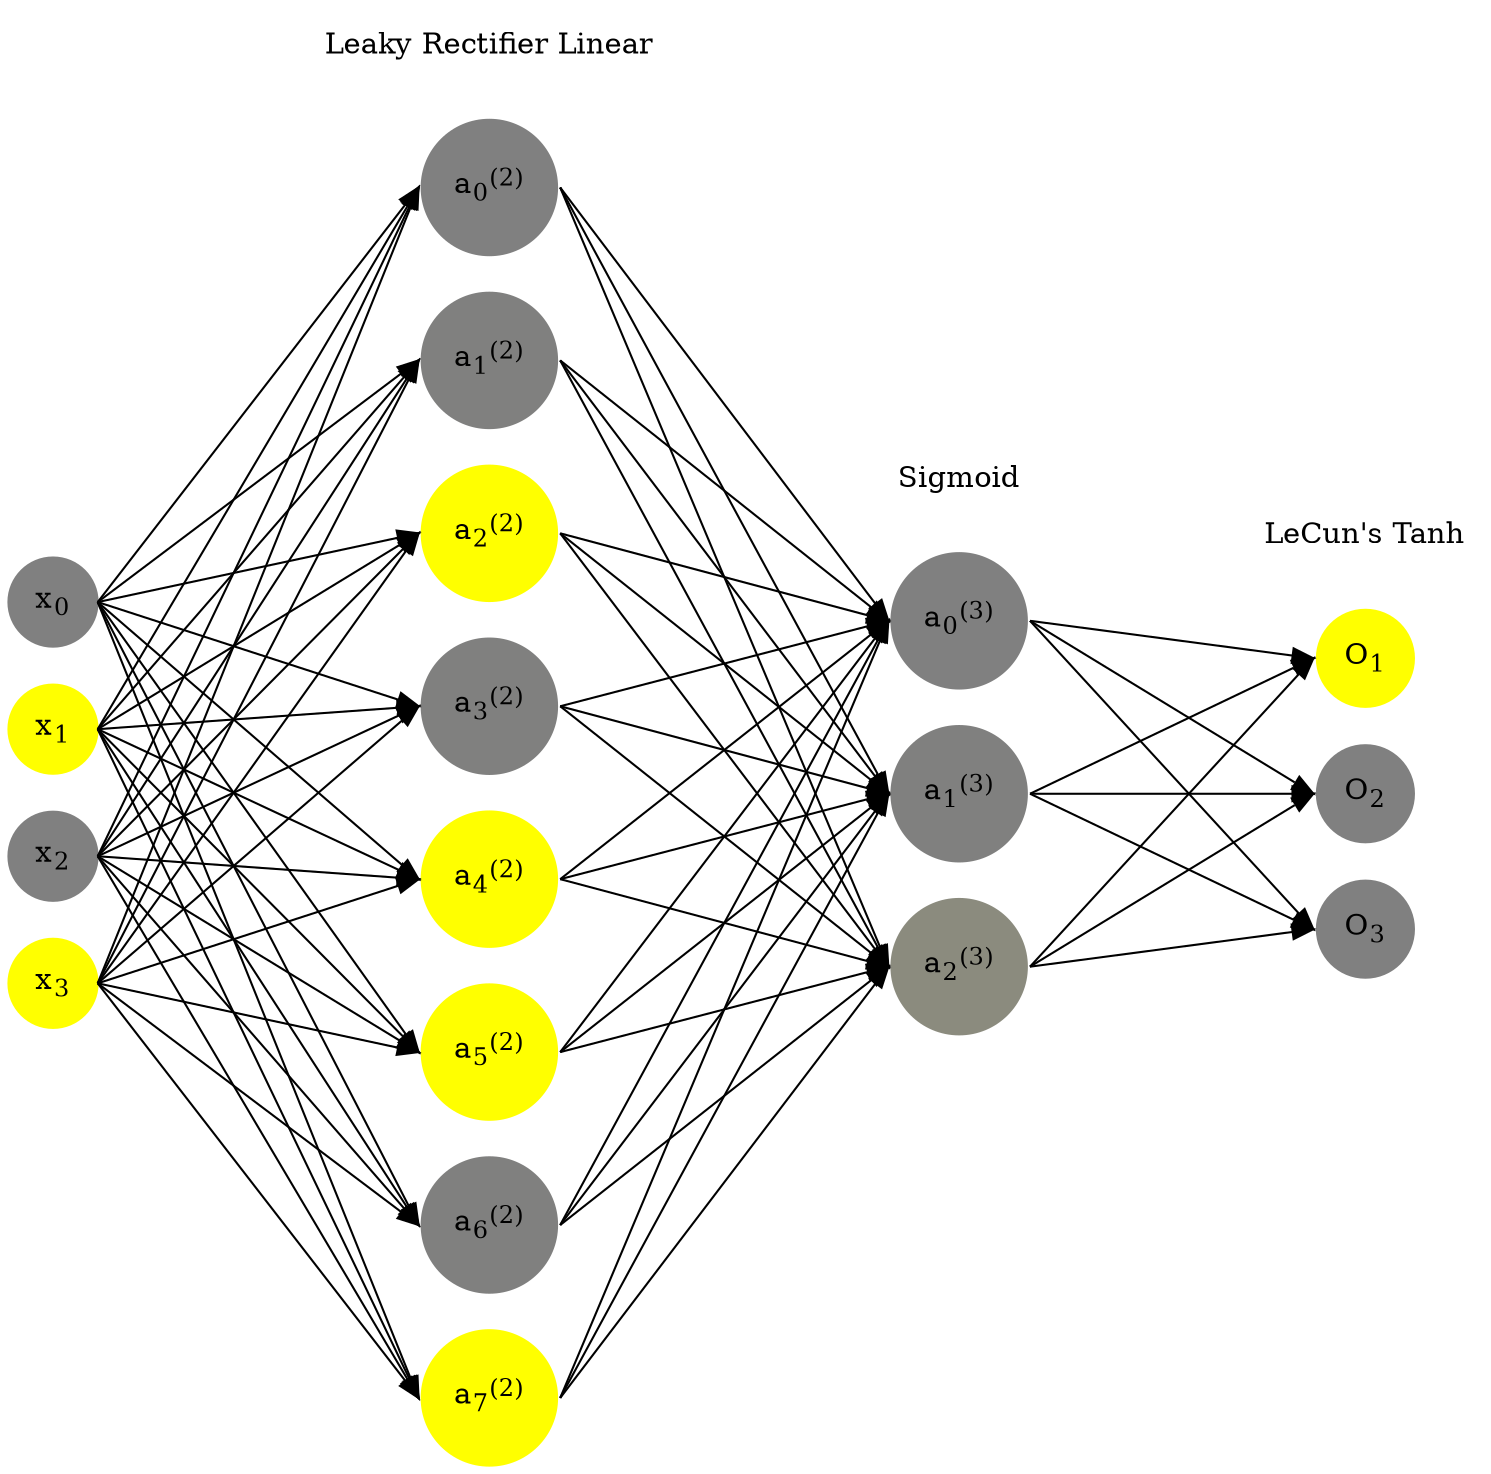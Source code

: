 digraph G {
	rankdir = LR;
	splines=false;
	edge[style=invis];
	ranksep= 1.4;
	{
	node [shape=circle, color="0.1667, 0.0, 0.5", style=filled, fillcolor="0.1667, 0.0, 0.5"];
	x0 [label=<x<sub>0</sub>>];
	}
	{
	node [shape=circle, color="0.1667, 1.0, 1.0", style=filled, fillcolor="0.1667, 1.0, 1.0"];
	x1 [label=<x<sub>1</sub>>];
	}
	{
	node [shape=circle, color="0.1667, 0.0, 0.5", style=filled, fillcolor="0.1667, 0.0, 0.5"];
	x2 [label=<x<sub>2</sub>>];
	}
	{
	node [shape=circle, color="0.1667, 1.0, 1.0", style=filled, fillcolor="0.1667, 1.0, 1.0"];
	x3 [label=<x<sub>3</sub>>];
	}
	{
	node [shape=circle, color="0.1667, 0.000567, 0.500284", style=filled, fillcolor="0.1667, 0.000567, 0.500284"];
	a02 [label=<a<sub>0</sub><sup>(2)</sup>>];
	}
	{
	node [shape=circle, color="0.1667, 0.000500, 0.500250", style=filled, fillcolor="0.1667, 0.000500, 0.500250"];
	a12 [label=<a<sub>1</sub><sup>(2)</sup>>];
	}
	{
	node [shape=circle, color="0.1667, 2.803451, 1.901726", style=filled, fillcolor="0.1667, 2.803451, 1.901726"];
	a22 [label=<a<sub>2</sub><sup>(2)</sup>>];
	}
	{
	node [shape=circle, color="0.1667, 0.001076, 0.500538", style=filled, fillcolor="0.1667, 0.001076, 0.500538"];
	a32 [label=<a<sub>3</sub><sup>(2)</sup>>];
	}
	{
	node [shape=circle, color="0.1667, 1.528730, 1.264365", style=filled, fillcolor="0.1667, 1.528730, 1.264365"];
	a42 [label=<a<sub>4</sub><sup>(2)</sup>>];
	}
	{
	node [shape=circle, color="0.1667, 4.040496, 2.520248", style=filled, fillcolor="0.1667, 4.040496, 2.520248"];
	a52 [label=<a<sub>5</sub><sup>(2)</sup>>];
	}
	{
	node [shape=circle, color="0.1667, 0.001453, 0.500726", style=filled, fillcolor="0.1667, 0.001453, 0.500726"];
	a62 [label=<a<sub>6</sub><sup>(2)</sup>>];
	}
	{
	node [shape=circle, color="0.1667, 1.811210, 1.405605", style=filled, fillcolor="0.1667, 1.811210, 1.405605"];
	a72 [label=<a<sub>7</sub><sup>(2)</sup>>];
	}
	{
	node [shape=circle, color="0.1667, 0.000000, 0.500000", style=filled, fillcolor="0.1667, 0.000000, 0.500000"];
	a03 [label=<a<sub>0</sub><sup>(3)</sup>>];
	}
	{
	node [shape=circle, color="0.1667, 0.000040, 0.500020", style=filled, fillcolor="0.1667, 0.000040, 0.500020"];
	a13 [label=<a<sub>1</sub><sup>(3)</sup>>];
	}
	{
	node [shape=circle, color="0.1667, 0.089724, 0.544862", style=filled, fillcolor="0.1667, 0.089724, 0.544862"];
	a23 [label=<a<sub>2</sub><sup>(3)</sup>>];
	}
	{
	node [shape=circle, color="0.1667, 1.0, 1.0", style=filled, fillcolor="0.1667, 1.0, 1.0"];
	O1 [label=<O<sub>1</sub>>];
	}
	{
	node [shape=circle, color="0.1667, 0.0, 0.5", style=filled, fillcolor="0.1667, 0.0, 0.5"];
	O2 [label=<O<sub>2</sub>>];
	}
	{
	node [shape=circle, color="0.1667, 0.0, 0.5", style=filled, fillcolor="0.1667, 0.0, 0.5"];
	O3 [label=<O<sub>3</sub>>];
	}
	{
	rank=same;
	x0->x1->x2->x3;
	}
	{
	rank=same;
	a02->a12->a22->a32->a42->a52->a62->a72;
	}
	{
	rank=same;
	a03->a13->a23;
	}
	{
	rank=same;
	O1->O2->O3;
	}
	l1 [shape=plaintext,label="Leaky Rectifier Linear"];
	l1->a02;
	{rank=same; l1;a02};
	l2 [shape=plaintext,label="Sigmoid"];
	l2->a03;
	{rank=same; l2;a03};
	l3 [shape=plaintext,label="LeCun's Tanh"];
	l3->O1;
	{rank=same; l3;O1};
edge[style=solid, tailport=e, headport=w];
	{x0;x1;x2;x3} -> {a02;a12;a22;a32;a42;a52;a62;a72};
	{a02;a12;a22;a32;a42;a52;a62;a72} -> {a03;a13;a23};
	{a03;a13;a23} -> {O1,O2,O3};
}